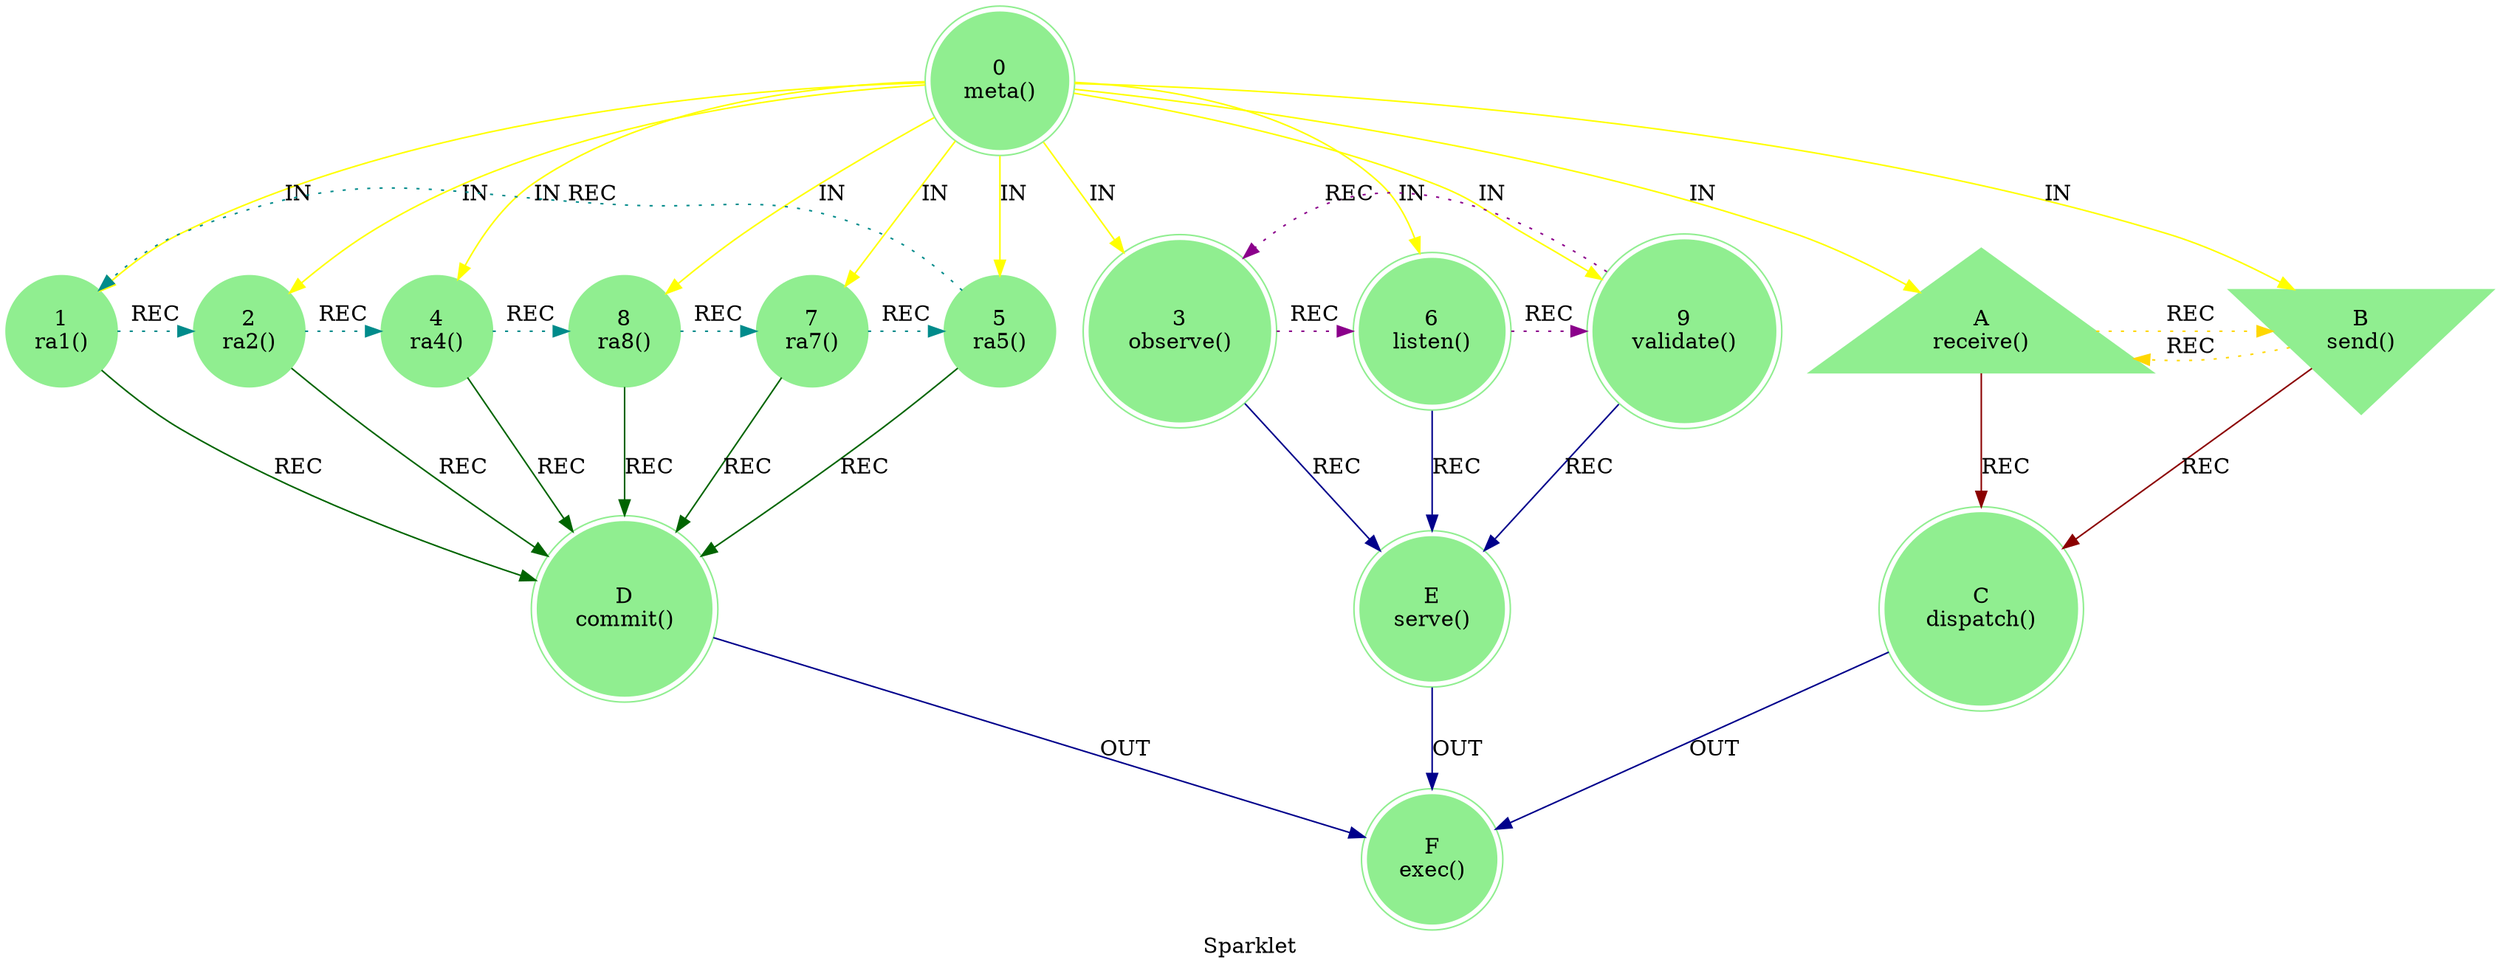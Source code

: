 strict digraph G {
    label = "Sparklet";
    style = filled;
    color = lightgray;
    node [shape = circle; style = filled; color = lightgreen;];
    
    // The Sacred 3-6-9 (Boundary of Perception).
    // "If you knew the magnificence of 3, 6, and 9, you would have a key to the universe." — Tesla.
    // The 1-2-4-8-7-5 Vortex (Boundary of Comprehension).
    spark_0_t [label = "0\nmeta()";shape = doublecircle;comment = "";];
    spark_1_t [label = "1\nra1()";shape = circle;comment = "";];
    spark_2_t [label = "2\nra2()";shape = circle;comment = "";];
    spark_4_t [label = "4\nra4()";shape = circle;comment = "";];
    spark_8_t [label = "8\nra8()";shape = circle;comment = "";];
    spark_7_t [label = "7\nra7()";shape = circle;comment = "";];
    spark_5_t [label = "5\nra5()";shape = circle;comment = "";];
    spark_3_t [label = "3\nobserve()";shape = doublecircle;comment = "";];
    spark_6_t [label = "6\nlisten()";shape = doublecircle;comment = "";];
    spark_9_t [label = "9\nvalidate()";shape = doublecircle;comment = "";];
    spark_a_t [label = "A\nreceive()";shape = triangle;comment = "";];
    spark_b_t [label = "B\nsend()";shape = invtriangle;comment = "";];
    spark_c_t [label = "C\ndispatch()";shape = doublecircle;comment = "";];
    spark_d_t [label = "D\ncommit()";shape = doublecircle;comment = "";];
    spark_e_t [label = "E\nserve()";shape = doublecircle;comment = "";];
    spark_f_t [label = "F\nexec()";shape = doublecircle;comment = "";];
    
    // IN = Input
    // OUT = Output
    // REC = Recursion
    spark_0_t -> {spark_a_t spark_b_t spark_1_t spark_2_t spark_3_t spark_4_t spark_5_t spark_6_t spark_7_t spark_8_t spark_9_t} [label = "IN"; color = yellow; comment = "";];
    
    {spark_a_t spark_b_t} -> spark_c_t [label = "REC"; color = darkred; comment = "";];
    {spark_1_t spark_2_t spark_4_t spark_8_t spark_7_t spark_5_t} -> spark_d_t [label = "REC"; color = darkgreen; comment = "";];
    {spark_3_t spark_6_t spark_9_t} -> spark_e_t [label = "REC"; color = darkblue; comment = "";];
    
    spark_1_t -> spark_2_t -> spark_4_t -> spark_8_t -> spark_7_t -> spark_5_t -> spark_1_t [label = "REC"; color = darkcyan; comment = ""; style = dotted; constraint = false;];
    spark_3_t -> spark_6_t -> spark_9_t -> spark_3_t [label = "REC"; color = darkmagenta; comment = ""; style = dotted; constraint = false;];
    spark_a_t -> spark_b_t -> spark_a_t [label = "REC"; color = gold; comment = ""; style = dotted; constraint = false;];
    
    {spark_c_t spark_d_t spark_e_t} -> spark_f_t [label = "OUT"; color = darkblue; comment = "";];
}